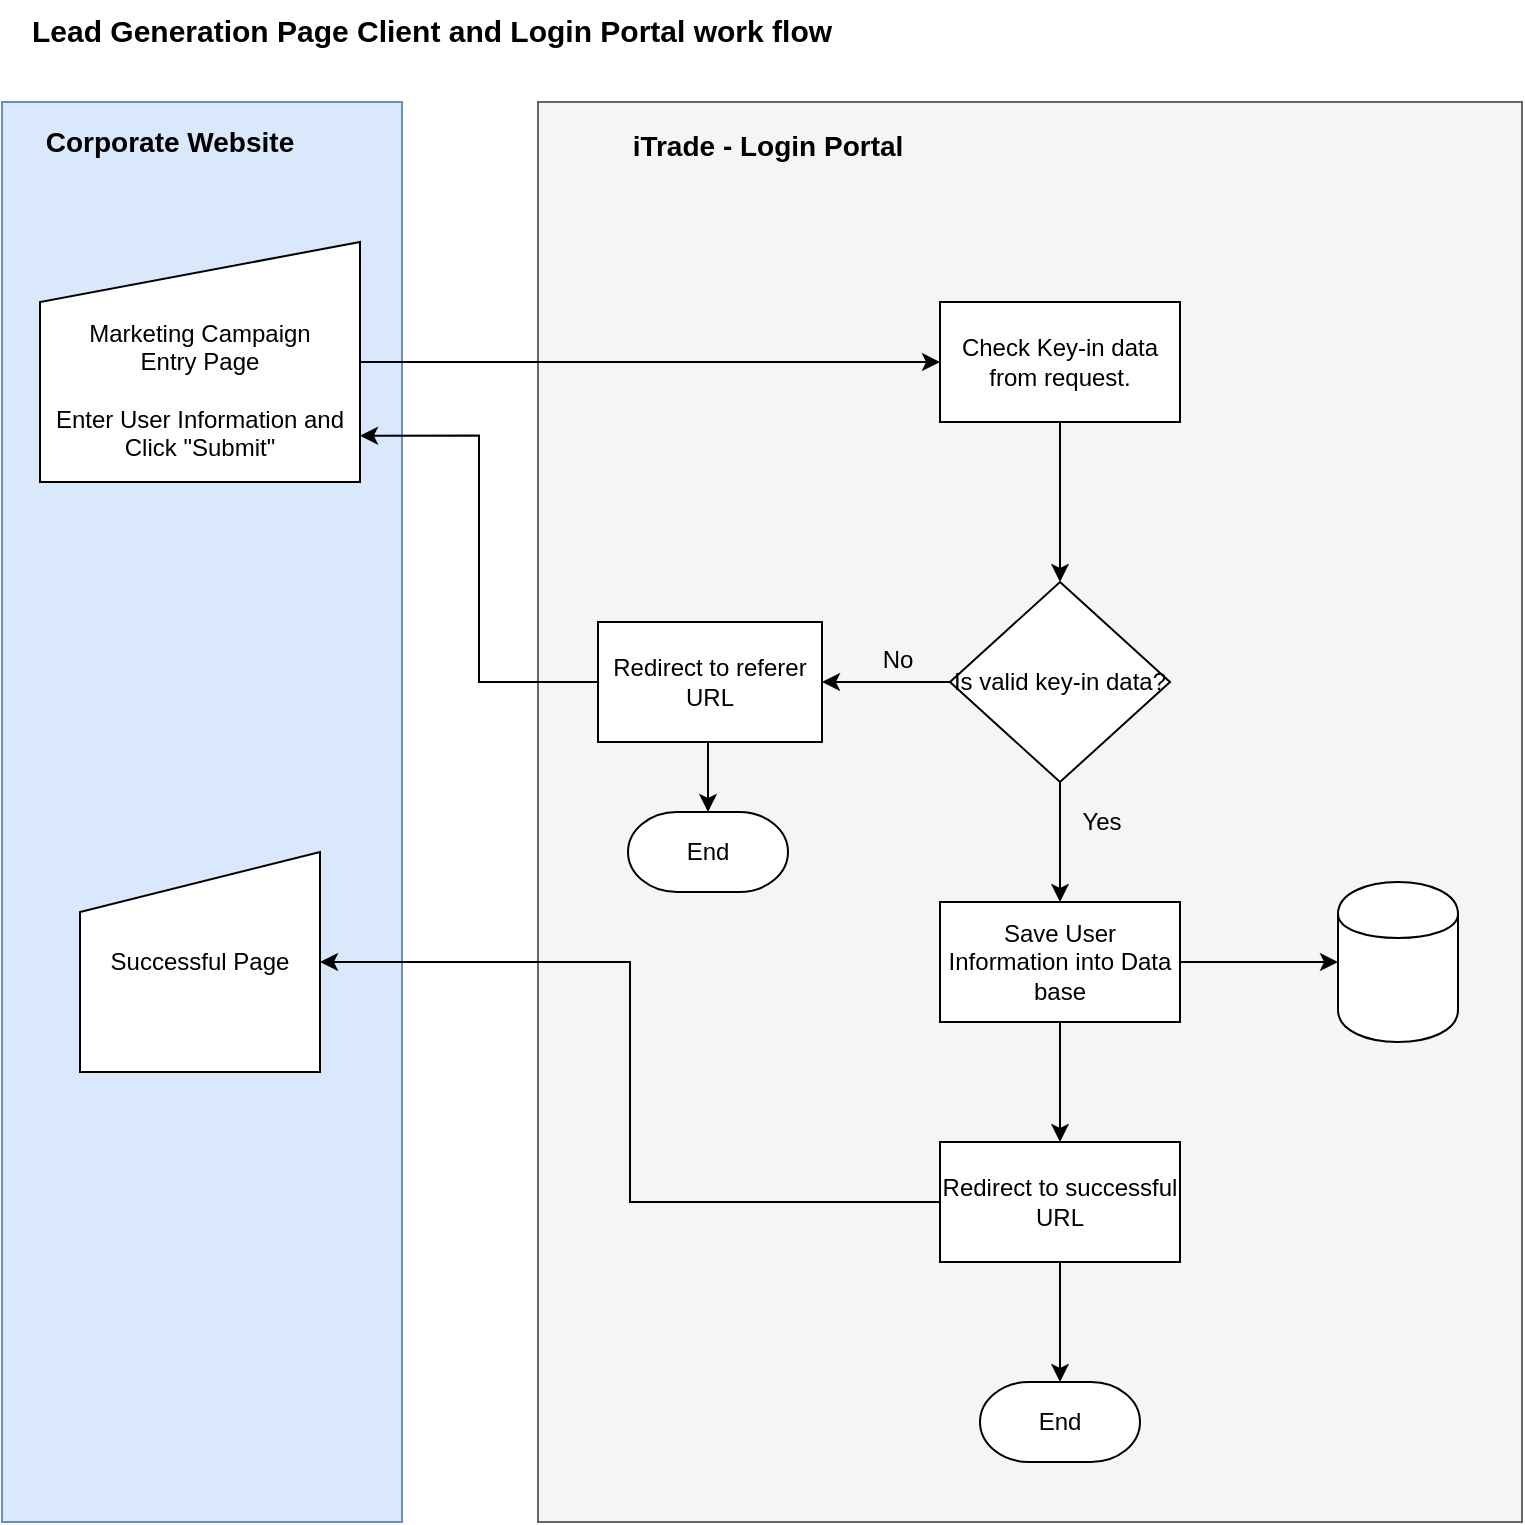 <mxfile pages="1" version="11.2.9" type="github"><diagram id="myXp3-1IjD0XTQ6LWm3A" name="Page-1"><mxGraphModel dx="782" dy="746" grid="1" gridSize="10" guides="1" tooltips="1" connect="1" arrows="1" fold="1" page="1" pageScale="1" pageWidth="827" pageHeight="1169" math="0" shadow="0"><root><mxCell id="0"/><mxCell id="1" parent="0"/><mxCell id="MqJ0Uh3_kZF0Br_E-Vyp-7" value="" style="rounded=0;whiteSpace=wrap;html=1;fillColor=#f5f5f5;strokeColor=#666666;fontColor=#333333;" vertex="1" parent="1"><mxGeometry x="298" y="77" width="492" height="710" as="geometry"/></mxCell><mxCell id="MqJ0Uh3_kZF0Br_E-Vyp-3" value="" style="rounded=0;whiteSpace=wrap;html=1;fillColor=#dae8fc;strokeColor=#6c8ebf;" vertex="1" parent="1"><mxGeometry x="30" y="77" width="200" height="710" as="geometry"/></mxCell><mxCell id="MqJ0Uh3_kZF0Br_E-Vyp-12" style="edgeStyle=orthogonalEdgeStyle;rounded=0;orthogonalLoop=1;jettySize=auto;html=1;exitX=1;exitY=0.5;exitDx=0;exitDy=0;entryX=0;entryY=0.5;entryDx=0;entryDy=0;" edge="1" parent="1" source="MqJ0Uh3_kZF0Br_E-Vyp-1" target="MqJ0Uh3_kZF0Br_E-Vyp-9"><mxGeometry relative="1" as="geometry"/></mxCell><mxCell id="MqJ0Uh3_kZF0Br_E-Vyp-1" value="&lt;br&gt;&lt;br&gt;Marketing Campaign &lt;br&gt;Entry Page&lt;br&gt;&lt;br&gt;Enter User Information and &lt;br&gt;Click &quot;Submit&quot;" style="shape=manualInput;whiteSpace=wrap;html=1;" vertex="1" parent="1"><mxGeometry x="49" y="147" width="160" height="120" as="geometry"/></mxCell><mxCell id="MqJ0Uh3_kZF0Br_E-Vyp-4" value="&lt;b&gt;&lt;font style=&quot;font-size: 14px&quot;&gt;Corporate Website&lt;/font&gt;&lt;/b&gt;" style="text;html=1;strokeColor=none;fillColor=none;align=center;verticalAlign=middle;whiteSpace=wrap;rounded=0;" vertex="1" parent="1"><mxGeometry x="39" y="85.5" width="150" height="23" as="geometry"/></mxCell><mxCell id="MqJ0Uh3_kZF0Br_E-Vyp-8" value="&lt;b&gt;&lt;font style=&quot;font-size: 14px&quot;&gt;iTrade - Login Portal&lt;/font&gt;&lt;/b&gt;" style="text;html=1;strokeColor=none;fillColor=none;align=center;verticalAlign=middle;whiteSpace=wrap;rounded=0;" vertex="1" parent="1"><mxGeometry x="313" y="88.5" width="200" height="20" as="geometry"/></mxCell><mxCell id="MqJ0Uh3_kZF0Br_E-Vyp-22" style="edgeStyle=orthogonalEdgeStyle;rounded=0;orthogonalLoop=1;jettySize=auto;html=1;exitX=0.5;exitY=1;exitDx=0;exitDy=0;entryX=0.5;entryY=0;entryDx=0;entryDy=0;" edge="1" parent="1" source="MqJ0Uh3_kZF0Br_E-Vyp-9" target="MqJ0Uh3_kZF0Br_E-Vyp-13"><mxGeometry relative="1" as="geometry"/></mxCell><mxCell id="MqJ0Uh3_kZF0Br_E-Vyp-9" value="Check Key-in data from request." style="rounded=0;whiteSpace=wrap;html=1;" vertex="1" parent="1"><mxGeometry x="499" y="177" width="120" height="60" as="geometry"/></mxCell><mxCell id="MqJ0Uh3_kZF0Br_E-Vyp-16" style="edgeStyle=orthogonalEdgeStyle;rounded=0;orthogonalLoop=1;jettySize=auto;html=1;entryX=1;entryY=0.807;entryDx=0;entryDy=0;entryPerimeter=0;exitX=0;exitY=0.5;exitDx=0;exitDy=0;" edge="1" parent="1" source="MqJ0Uh3_kZF0Br_E-Vyp-20" target="MqJ0Uh3_kZF0Br_E-Vyp-1"><mxGeometry relative="1" as="geometry"/></mxCell><mxCell id="MqJ0Uh3_kZF0Br_E-Vyp-21" style="edgeStyle=orthogonalEdgeStyle;rounded=0;orthogonalLoop=1;jettySize=auto;html=1;exitX=0;exitY=0.5;exitDx=0;exitDy=0;entryX=1;entryY=0.5;entryDx=0;entryDy=0;" edge="1" parent="1" source="MqJ0Uh3_kZF0Br_E-Vyp-13" target="MqJ0Uh3_kZF0Br_E-Vyp-20"><mxGeometry relative="1" as="geometry"/></mxCell><mxCell id="MqJ0Uh3_kZF0Br_E-Vyp-28" style="edgeStyle=orthogonalEdgeStyle;rounded=0;orthogonalLoop=1;jettySize=auto;html=1;exitX=0.5;exitY=1;exitDx=0;exitDy=0;entryX=0.5;entryY=0;entryDx=0;entryDy=0;" edge="1" parent="1" source="MqJ0Uh3_kZF0Br_E-Vyp-13" target="MqJ0Uh3_kZF0Br_E-Vyp-14"><mxGeometry relative="1" as="geometry"/></mxCell><mxCell id="MqJ0Uh3_kZF0Br_E-Vyp-13" value="Is valid key-in data?" style="rhombus;whiteSpace=wrap;html=1;" vertex="1" parent="1"><mxGeometry x="504" y="317" width="110" height="100" as="geometry"/></mxCell><mxCell id="MqJ0Uh3_kZF0Br_E-Vyp-29" style="edgeStyle=orthogonalEdgeStyle;rounded=0;orthogonalLoop=1;jettySize=auto;html=1;exitX=1;exitY=0.5;exitDx=0;exitDy=0;" edge="1" parent="1" source="MqJ0Uh3_kZF0Br_E-Vyp-14" target="MqJ0Uh3_kZF0Br_E-Vyp-23"><mxGeometry relative="1" as="geometry"/></mxCell><mxCell id="MqJ0Uh3_kZF0Br_E-Vyp-31" style="edgeStyle=orthogonalEdgeStyle;rounded=0;orthogonalLoop=1;jettySize=auto;html=1;exitX=0.5;exitY=1;exitDx=0;exitDy=0;" edge="1" parent="1" source="MqJ0Uh3_kZF0Br_E-Vyp-14" target="MqJ0Uh3_kZF0Br_E-Vyp-30"><mxGeometry relative="1" as="geometry"/></mxCell><mxCell id="MqJ0Uh3_kZF0Br_E-Vyp-14" value="Save User Information into Data base" style="rounded=0;whiteSpace=wrap;html=1;" vertex="1" parent="1"><mxGeometry x="499" y="477" width="120" height="60" as="geometry"/></mxCell><mxCell id="MqJ0Uh3_kZF0Br_E-Vyp-18" value="Yes" style="text;html=1;strokeColor=none;fillColor=none;align=center;verticalAlign=middle;whiteSpace=wrap;rounded=0;" vertex="1" parent="1"><mxGeometry x="560" y="427" width="40" height="20" as="geometry"/></mxCell><mxCell id="MqJ0Uh3_kZF0Br_E-Vyp-19" value="No" style="text;html=1;strokeColor=none;fillColor=none;align=center;verticalAlign=middle;whiteSpace=wrap;rounded=0;" vertex="1" parent="1"><mxGeometry x="458" y="346" width="40" height="20" as="geometry"/></mxCell><mxCell id="MqJ0Uh3_kZF0Br_E-Vyp-35" style="edgeStyle=orthogonalEdgeStyle;rounded=0;orthogonalLoop=1;jettySize=auto;html=1;exitX=0.5;exitY=1;exitDx=0;exitDy=0;entryX=0.5;entryY=0;entryDx=0;entryDy=0;entryPerimeter=0;" edge="1" parent="1" source="MqJ0Uh3_kZF0Br_E-Vyp-20" target="MqJ0Uh3_kZF0Br_E-Vyp-34"><mxGeometry relative="1" as="geometry"/></mxCell><mxCell id="MqJ0Uh3_kZF0Br_E-Vyp-20" value="Redirect to referer URL" style="rounded=0;whiteSpace=wrap;html=1;" vertex="1" parent="1"><mxGeometry x="328" y="337" width="112" height="60" as="geometry"/></mxCell><mxCell id="MqJ0Uh3_kZF0Br_E-Vyp-23" value="" style="shape=cylinder;whiteSpace=wrap;html=1;boundedLbl=1;backgroundOutline=1;" vertex="1" parent="1"><mxGeometry x="698" y="467" width="60" height="80" as="geometry"/></mxCell><mxCell id="MqJ0Uh3_kZF0Br_E-Vyp-25" value="End" style="strokeWidth=1;html=1;shape=mxgraph.flowchart.terminator;whiteSpace=wrap;" vertex="1" parent="1"><mxGeometry x="519" y="717" width="80" height="40" as="geometry"/></mxCell><mxCell id="MqJ0Uh3_kZF0Br_E-Vyp-33" style="edgeStyle=orthogonalEdgeStyle;rounded=0;orthogonalLoop=1;jettySize=auto;html=1;exitX=0;exitY=0.5;exitDx=0;exitDy=0;entryX=1;entryY=0.5;entryDx=0;entryDy=0;" edge="1" parent="1" source="MqJ0Uh3_kZF0Br_E-Vyp-30" target="MqJ0Uh3_kZF0Br_E-Vyp-32"><mxGeometry relative="1" as="geometry"/></mxCell><mxCell id="MqJ0Uh3_kZF0Br_E-Vyp-37" style="edgeStyle=orthogonalEdgeStyle;rounded=0;orthogonalLoop=1;jettySize=auto;html=1;exitX=0.5;exitY=1;exitDx=0;exitDy=0;entryX=0.5;entryY=0;entryDx=0;entryDy=0;entryPerimeter=0;" edge="1" parent="1" source="MqJ0Uh3_kZF0Br_E-Vyp-30" target="MqJ0Uh3_kZF0Br_E-Vyp-25"><mxGeometry relative="1" as="geometry"/></mxCell><mxCell id="MqJ0Uh3_kZF0Br_E-Vyp-30" value="Redirect to successful URL" style="rounded=0;whiteSpace=wrap;html=1;" vertex="1" parent="1"><mxGeometry x="499" y="597" width="120" height="60" as="geometry"/></mxCell><mxCell id="MqJ0Uh3_kZF0Br_E-Vyp-32" value="Successful Page" style="shape=manualInput;whiteSpace=wrap;html=1;strokeWidth=1;" vertex="1" parent="1"><mxGeometry x="69" y="452" width="120" height="110" as="geometry"/></mxCell><mxCell id="MqJ0Uh3_kZF0Br_E-Vyp-34" value="End" style="strokeWidth=1;html=1;shape=mxgraph.flowchart.terminator;whiteSpace=wrap;" vertex="1" parent="1"><mxGeometry x="343" y="432" width="80" height="40" as="geometry"/></mxCell><mxCell id="MqJ0Uh3_kZF0Br_E-Vyp-39" value="&lt;b&gt;&lt;font style=&quot;font-size: 15px&quot;&gt;Lead Generation Page Client and Login Portal work flow&lt;/font&gt;&lt;/b&gt;" style="text;html=1;strokeColor=none;fillColor=none;align=center;verticalAlign=middle;whiteSpace=wrap;rounded=0;" vertex="1" parent="1"><mxGeometry x="40" y="26" width="410" height="30" as="geometry"/></mxCell></root></mxGraphModel></diagram></mxfile>